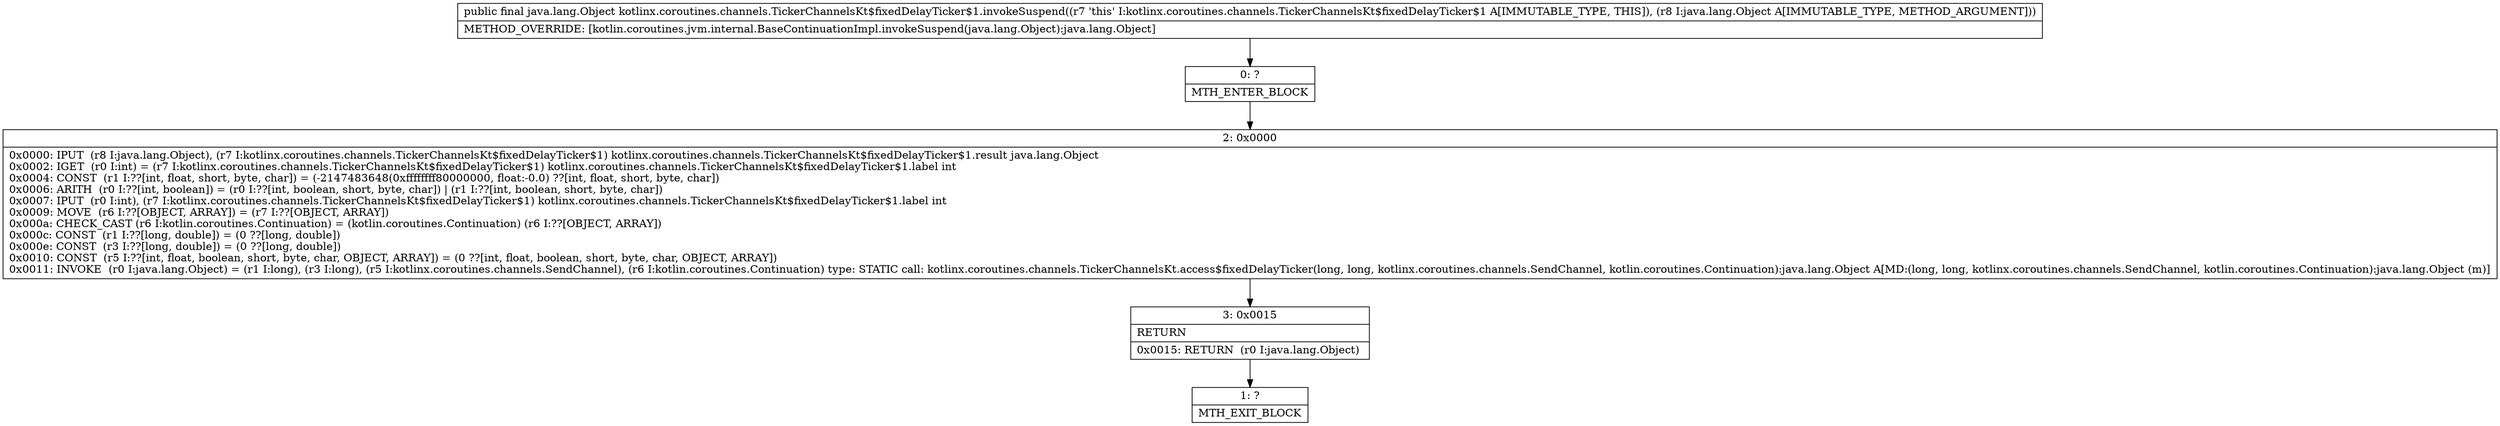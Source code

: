 digraph "CFG forkotlinx.coroutines.channels.TickerChannelsKt$fixedDelayTicker$1.invokeSuspend(Ljava\/lang\/Object;)Ljava\/lang\/Object;" {
Node_0 [shape=record,label="{0\:\ ?|MTH_ENTER_BLOCK\l}"];
Node_2 [shape=record,label="{2\:\ 0x0000|0x0000: IPUT  (r8 I:java.lang.Object), (r7 I:kotlinx.coroutines.channels.TickerChannelsKt$fixedDelayTicker$1) kotlinx.coroutines.channels.TickerChannelsKt$fixedDelayTicker$1.result java.lang.Object \l0x0002: IGET  (r0 I:int) = (r7 I:kotlinx.coroutines.channels.TickerChannelsKt$fixedDelayTicker$1) kotlinx.coroutines.channels.TickerChannelsKt$fixedDelayTicker$1.label int \l0x0004: CONST  (r1 I:??[int, float, short, byte, char]) = (\-2147483648(0xffffffff80000000, float:\-0.0) ??[int, float, short, byte, char]) \l0x0006: ARITH  (r0 I:??[int, boolean]) = (r0 I:??[int, boolean, short, byte, char]) \| (r1 I:??[int, boolean, short, byte, char]) \l0x0007: IPUT  (r0 I:int), (r7 I:kotlinx.coroutines.channels.TickerChannelsKt$fixedDelayTicker$1) kotlinx.coroutines.channels.TickerChannelsKt$fixedDelayTicker$1.label int \l0x0009: MOVE  (r6 I:??[OBJECT, ARRAY]) = (r7 I:??[OBJECT, ARRAY]) \l0x000a: CHECK_CAST (r6 I:kotlin.coroutines.Continuation) = (kotlin.coroutines.Continuation) (r6 I:??[OBJECT, ARRAY]) \l0x000c: CONST  (r1 I:??[long, double]) = (0 ??[long, double]) \l0x000e: CONST  (r3 I:??[long, double]) = (0 ??[long, double]) \l0x0010: CONST  (r5 I:??[int, float, boolean, short, byte, char, OBJECT, ARRAY]) = (0 ??[int, float, boolean, short, byte, char, OBJECT, ARRAY]) \l0x0011: INVOKE  (r0 I:java.lang.Object) = (r1 I:long), (r3 I:long), (r5 I:kotlinx.coroutines.channels.SendChannel), (r6 I:kotlin.coroutines.Continuation) type: STATIC call: kotlinx.coroutines.channels.TickerChannelsKt.access$fixedDelayTicker(long, long, kotlinx.coroutines.channels.SendChannel, kotlin.coroutines.Continuation):java.lang.Object A[MD:(long, long, kotlinx.coroutines.channels.SendChannel, kotlin.coroutines.Continuation):java.lang.Object (m)]\l}"];
Node_3 [shape=record,label="{3\:\ 0x0015|RETURN\l|0x0015: RETURN  (r0 I:java.lang.Object) \l}"];
Node_1 [shape=record,label="{1\:\ ?|MTH_EXIT_BLOCK\l}"];
MethodNode[shape=record,label="{public final java.lang.Object kotlinx.coroutines.channels.TickerChannelsKt$fixedDelayTicker$1.invokeSuspend((r7 'this' I:kotlinx.coroutines.channels.TickerChannelsKt$fixedDelayTicker$1 A[IMMUTABLE_TYPE, THIS]), (r8 I:java.lang.Object A[IMMUTABLE_TYPE, METHOD_ARGUMENT]))  | METHOD_OVERRIDE: [kotlin.coroutines.jvm.internal.BaseContinuationImpl.invokeSuspend(java.lang.Object):java.lang.Object]\l}"];
MethodNode -> Node_0;Node_0 -> Node_2;
Node_2 -> Node_3;
Node_3 -> Node_1;
}

